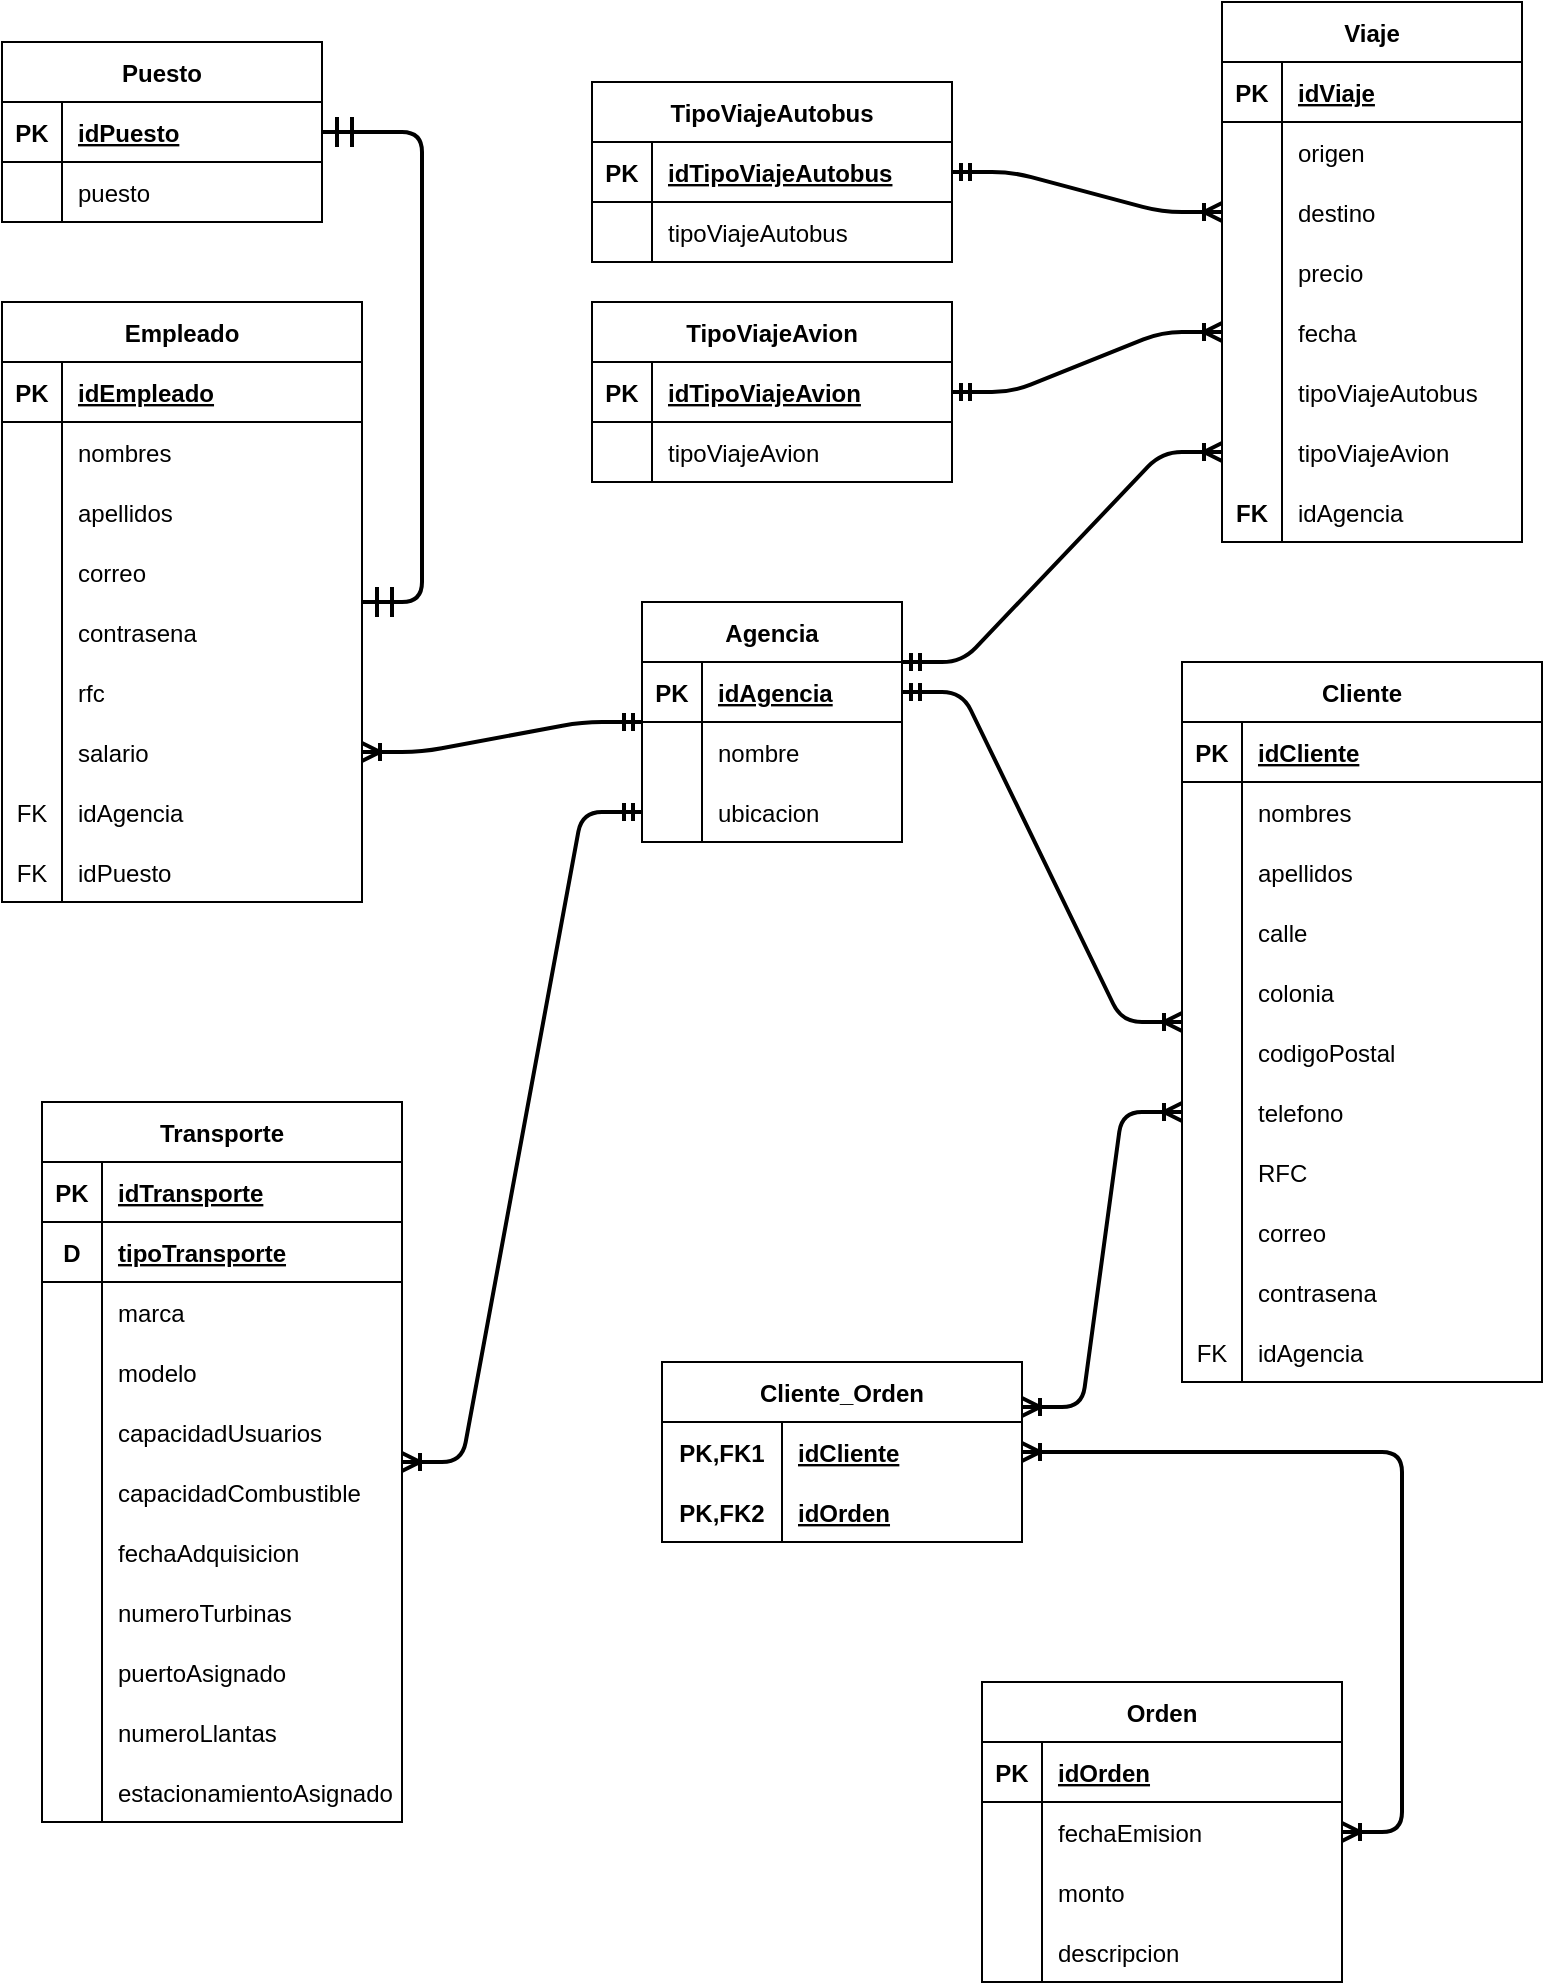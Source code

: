 <mxfile version="20.6.0" type="device"><diagram id="R2lEEEUBdFMjLlhIrx00" name="Page-1"><mxGraphModel dx="1422" dy="702" grid="1" gridSize="10" guides="1" tooltips="1" connect="1" arrows="1" fold="1" page="1" pageScale="1" pageWidth="850" pageHeight="1100" math="0" shadow="0" extFonts="Permanent Marker^https://fonts.googleapis.com/css?family=Permanent+Marker"><root><mxCell id="0"/><mxCell id="1" parent="0"/><mxCell id="urUjDr4Hk7QNFWMQUqXv-1" value="Agencia" style="shape=table;startSize=30;container=1;collapsible=1;childLayout=tableLayout;fixedRows=1;rowLines=0;fontStyle=1;align=center;resizeLast=1;" parent="1" vertex="1"><mxGeometry x="360" y="310" width="130" height="120" as="geometry"/></mxCell><mxCell id="urUjDr4Hk7QNFWMQUqXv-2" value="" style="shape=tableRow;horizontal=0;startSize=0;swimlaneHead=0;swimlaneBody=0;fillColor=none;collapsible=0;dropTarget=0;points=[[0,0.5],[1,0.5]];portConstraint=eastwest;top=0;left=0;right=0;bottom=1;" parent="urUjDr4Hk7QNFWMQUqXv-1" vertex="1"><mxGeometry y="30" width="130" height="30" as="geometry"/></mxCell><mxCell id="urUjDr4Hk7QNFWMQUqXv-3" value="PK" style="shape=partialRectangle;connectable=0;fillColor=none;top=0;left=0;bottom=0;right=0;fontStyle=1;overflow=hidden;" parent="urUjDr4Hk7QNFWMQUqXv-2" vertex="1"><mxGeometry width="30" height="30" as="geometry"><mxRectangle width="30" height="30" as="alternateBounds"/></mxGeometry></mxCell><mxCell id="urUjDr4Hk7QNFWMQUqXv-4" value="idAgencia" style="shape=partialRectangle;connectable=0;fillColor=none;top=0;left=0;bottom=0;right=0;align=left;spacingLeft=6;fontStyle=5;overflow=hidden;" parent="urUjDr4Hk7QNFWMQUqXv-2" vertex="1"><mxGeometry x="30" width="100" height="30" as="geometry"><mxRectangle width="100" height="30" as="alternateBounds"/></mxGeometry></mxCell><mxCell id="urUjDr4Hk7QNFWMQUqXv-5" value="" style="shape=tableRow;horizontal=0;startSize=0;swimlaneHead=0;swimlaneBody=0;fillColor=none;collapsible=0;dropTarget=0;points=[[0,0.5],[1,0.5]];portConstraint=eastwest;top=0;left=0;right=0;bottom=0;" parent="urUjDr4Hk7QNFWMQUqXv-1" vertex="1"><mxGeometry y="60" width="130" height="30" as="geometry"/></mxCell><mxCell id="urUjDr4Hk7QNFWMQUqXv-6" value="" style="shape=partialRectangle;connectable=0;fillColor=none;top=0;left=0;bottom=0;right=0;editable=1;overflow=hidden;" parent="urUjDr4Hk7QNFWMQUqXv-5" vertex="1"><mxGeometry width="30" height="30" as="geometry"><mxRectangle width="30" height="30" as="alternateBounds"/></mxGeometry></mxCell><mxCell id="urUjDr4Hk7QNFWMQUqXv-7" value="nombre" style="shape=partialRectangle;connectable=0;fillColor=none;top=0;left=0;bottom=0;right=0;align=left;spacingLeft=6;overflow=hidden;" parent="urUjDr4Hk7QNFWMQUqXv-5" vertex="1"><mxGeometry x="30" width="100" height="30" as="geometry"><mxRectangle width="100" height="30" as="alternateBounds"/></mxGeometry></mxCell><mxCell id="urUjDr4Hk7QNFWMQUqXv-8" value="" style="shape=tableRow;horizontal=0;startSize=0;swimlaneHead=0;swimlaneBody=0;fillColor=none;collapsible=0;dropTarget=0;points=[[0,0.5],[1,0.5]];portConstraint=eastwest;top=0;left=0;right=0;bottom=0;" parent="urUjDr4Hk7QNFWMQUqXv-1" vertex="1"><mxGeometry y="90" width="130" height="30" as="geometry"/></mxCell><mxCell id="urUjDr4Hk7QNFWMQUqXv-9" value="" style="shape=partialRectangle;connectable=0;fillColor=none;top=0;left=0;bottom=0;right=0;editable=1;overflow=hidden;" parent="urUjDr4Hk7QNFWMQUqXv-8" vertex="1"><mxGeometry width="30" height="30" as="geometry"><mxRectangle width="30" height="30" as="alternateBounds"/></mxGeometry></mxCell><mxCell id="urUjDr4Hk7QNFWMQUqXv-10" value="ubicacion" style="shape=partialRectangle;connectable=0;fillColor=none;top=0;left=0;bottom=0;right=0;align=left;spacingLeft=6;overflow=hidden;" parent="urUjDr4Hk7QNFWMQUqXv-8" vertex="1"><mxGeometry x="30" width="100" height="30" as="geometry"><mxRectangle width="100" height="30" as="alternateBounds"/></mxGeometry></mxCell><mxCell id="urUjDr4Hk7QNFWMQUqXv-14" value="Puesto" style="shape=table;startSize=30;container=1;collapsible=1;childLayout=tableLayout;fixedRows=1;rowLines=0;fontStyle=1;align=center;resizeLast=1;" parent="1" vertex="1"><mxGeometry x="40" y="30" width="160" height="90" as="geometry"/></mxCell><mxCell id="urUjDr4Hk7QNFWMQUqXv-15" value="" style="shape=tableRow;horizontal=0;startSize=0;swimlaneHead=0;swimlaneBody=0;fillColor=none;collapsible=0;dropTarget=0;points=[[0,0.5],[1,0.5]];portConstraint=eastwest;top=0;left=0;right=0;bottom=1;" parent="urUjDr4Hk7QNFWMQUqXv-14" vertex="1"><mxGeometry y="30" width="160" height="30" as="geometry"/></mxCell><mxCell id="urUjDr4Hk7QNFWMQUqXv-16" value="PK" style="shape=partialRectangle;connectable=0;fillColor=none;top=0;left=0;bottom=0;right=0;fontStyle=1;overflow=hidden;" parent="urUjDr4Hk7QNFWMQUqXv-15" vertex="1"><mxGeometry width="30" height="30" as="geometry"><mxRectangle width="30" height="30" as="alternateBounds"/></mxGeometry></mxCell><mxCell id="urUjDr4Hk7QNFWMQUqXv-17" value="idPuesto" style="shape=partialRectangle;connectable=0;fillColor=none;top=0;left=0;bottom=0;right=0;align=left;spacingLeft=6;fontStyle=5;overflow=hidden;" parent="urUjDr4Hk7QNFWMQUqXv-15" vertex="1"><mxGeometry x="30" width="130" height="30" as="geometry"><mxRectangle width="130" height="30" as="alternateBounds"/></mxGeometry></mxCell><mxCell id="urUjDr4Hk7QNFWMQUqXv-18" value="" style="shape=tableRow;horizontal=0;startSize=0;swimlaneHead=0;swimlaneBody=0;fillColor=none;collapsible=0;dropTarget=0;points=[[0,0.5],[1,0.5]];portConstraint=eastwest;top=0;left=0;right=0;bottom=0;" parent="urUjDr4Hk7QNFWMQUqXv-14" vertex="1"><mxGeometry y="60" width="160" height="30" as="geometry"/></mxCell><mxCell id="urUjDr4Hk7QNFWMQUqXv-19" value="" style="shape=partialRectangle;connectable=0;fillColor=none;top=0;left=0;bottom=0;right=0;editable=1;overflow=hidden;" parent="urUjDr4Hk7QNFWMQUqXv-18" vertex="1"><mxGeometry width="30" height="30" as="geometry"><mxRectangle width="30" height="30" as="alternateBounds"/></mxGeometry></mxCell><mxCell id="urUjDr4Hk7QNFWMQUqXv-20" value="puesto" style="shape=partialRectangle;connectable=0;fillColor=none;top=0;left=0;bottom=0;right=0;align=left;spacingLeft=6;overflow=hidden;" parent="urUjDr4Hk7QNFWMQUqXv-18" vertex="1"><mxGeometry x="30" width="130" height="30" as="geometry"><mxRectangle width="130" height="30" as="alternateBounds"/></mxGeometry></mxCell><mxCell id="urUjDr4Hk7QNFWMQUqXv-27" value="Empleado" style="shape=table;startSize=30;container=1;collapsible=1;childLayout=tableLayout;fixedRows=1;rowLines=0;fontStyle=1;align=center;resizeLast=1;" parent="1" vertex="1"><mxGeometry x="40" y="160" width="180" height="300" as="geometry"/></mxCell><mxCell id="urUjDr4Hk7QNFWMQUqXv-28" value="" style="shape=tableRow;horizontal=0;startSize=0;swimlaneHead=0;swimlaneBody=0;fillColor=none;collapsible=0;dropTarget=0;points=[[0,0.5],[1,0.5]];portConstraint=eastwest;top=0;left=0;right=0;bottom=1;" parent="urUjDr4Hk7QNFWMQUqXv-27" vertex="1"><mxGeometry y="30" width="180" height="30" as="geometry"/></mxCell><mxCell id="urUjDr4Hk7QNFWMQUqXv-29" value="PK" style="shape=partialRectangle;connectable=0;fillColor=none;top=0;left=0;bottom=0;right=0;fontStyle=1;overflow=hidden;" parent="urUjDr4Hk7QNFWMQUqXv-28" vertex="1"><mxGeometry width="30" height="30" as="geometry"><mxRectangle width="30" height="30" as="alternateBounds"/></mxGeometry></mxCell><mxCell id="urUjDr4Hk7QNFWMQUqXv-30" value="idEmpleado" style="shape=partialRectangle;connectable=0;fillColor=none;top=0;left=0;bottom=0;right=0;align=left;spacingLeft=6;fontStyle=5;overflow=hidden;" parent="urUjDr4Hk7QNFWMQUqXv-28" vertex="1"><mxGeometry x="30" width="150" height="30" as="geometry"><mxRectangle width="150" height="30" as="alternateBounds"/></mxGeometry></mxCell><mxCell id="urUjDr4Hk7QNFWMQUqXv-31" value="" style="shape=tableRow;horizontal=0;startSize=0;swimlaneHead=0;swimlaneBody=0;fillColor=none;collapsible=0;dropTarget=0;points=[[0,0.5],[1,0.5]];portConstraint=eastwest;top=0;left=0;right=0;bottom=0;" parent="urUjDr4Hk7QNFWMQUqXv-27" vertex="1"><mxGeometry y="60" width="180" height="30" as="geometry"/></mxCell><mxCell id="urUjDr4Hk7QNFWMQUqXv-32" value="" style="shape=partialRectangle;connectable=0;fillColor=none;top=0;left=0;bottom=0;right=0;editable=1;overflow=hidden;" parent="urUjDr4Hk7QNFWMQUqXv-31" vertex="1"><mxGeometry width="30" height="30" as="geometry"><mxRectangle width="30" height="30" as="alternateBounds"/></mxGeometry></mxCell><mxCell id="urUjDr4Hk7QNFWMQUqXv-33" value="nombres" style="shape=partialRectangle;connectable=0;fillColor=none;top=0;left=0;bottom=0;right=0;align=left;spacingLeft=6;overflow=hidden;" parent="urUjDr4Hk7QNFWMQUqXv-31" vertex="1"><mxGeometry x="30" width="150" height="30" as="geometry"><mxRectangle width="150" height="30" as="alternateBounds"/></mxGeometry></mxCell><mxCell id="XnLPmEIaAqa4eAwDmfG_-1" value="" style="shape=tableRow;horizontal=0;startSize=0;swimlaneHead=0;swimlaneBody=0;fillColor=none;collapsible=0;dropTarget=0;points=[[0,0.5],[1,0.5]];portConstraint=eastwest;top=0;left=0;right=0;bottom=0;" vertex="1" parent="urUjDr4Hk7QNFWMQUqXv-27"><mxGeometry y="90" width="180" height="30" as="geometry"/></mxCell><mxCell id="XnLPmEIaAqa4eAwDmfG_-2" value="" style="shape=partialRectangle;connectable=0;fillColor=none;top=0;left=0;bottom=0;right=0;editable=1;overflow=hidden;" vertex="1" parent="XnLPmEIaAqa4eAwDmfG_-1"><mxGeometry width="30" height="30" as="geometry"><mxRectangle width="30" height="30" as="alternateBounds"/></mxGeometry></mxCell><mxCell id="XnLPmEIaAqa4eAwDmfG_-3" value="apellidos" style="shape=partialRectangle;connectable=0;fillColor=none;top=0;left=0;bottom=0;right=0;align=left;spacingLeft=6;overflow=hidden;" vertex="1" parent="XnLPmEIaAqa4eAwDmfG_-1"><mxGeometry x="30" width="150" height="30" as="geometry"><mxRectangle width="150" height="30" as="alternateBounds"/></mxGeometry></mxCell><mxCell id="urUjDr4Hk7QNFWMQUqXv-34" value="" style="shape=tableRow;horizontal=0;startSize=0;swimlaneHead=0;swimlaneBody=0;fillColor=none;collapsible=0;dropTarget=0;points=[[0,0.5],[1,0.5]];portConstraint=eastwest;top=0;left=0;right=0;bottom=0;" parent="urUjDr4Hk7QNFWMQUqXv-27" vertex="1"><mxGeometry y="120" width="180" height="30" as="geometry"/></mxCell><mxCell id="urUjDr4Hk7QNFWMQUqXv-35" value="" style="shape=partialRectangle;connectable=0;fillColor=none;top=0;left=0;bottom=0;right=0;editable=1;overflow=hidden;" parent="urUjDr4Hk7QNFWMQUqXv-34" vertex="1"><mxGeometry width="30" height="30" as="geometry"><mxRectangle width="30" height="30" as="alternateBounds"/></mxGeometry></mxCell><mxCell id="urUjDr4Hk7QNFWMQUqXv-36" value="correo" style="shape=partialRectangle;connectable=0;fillColor=none;top=0;left=0;bottom=0;right=0;align=left;spacingLeft=6;overflow=hidden;" parent="urUjDr4Hk7QNFWMQUqXv-34" vertex="1"><mxGeometry x="30" width="150" height="30" as="geometry"><mxRectangle width="150" height="30" as="alternateBounds"/></mxGeometry></mxCell><mxCell id="urUjDr4Hk7QNFWMQUqXv-37" value="" style="shape=tableRow;horizontal=0;startSize=0;swimlaneHead=0;swimlaneBody=0;fillColor=none;collapsible=0;dropTarget=0;points=[[0,0.5],[1,0.5]];portConstraint=eastwest;top=0;left=0;right=0;bottom=0;" parent="urUjDr4Hk7QNFWMQUqXv-27" vertex="1"><mxGeometry y="150" width="180" height="30" as="geometry"/></mxCell><mxCell id="urUjDr4Hk7QNFWMQUqXv-38" value="" style="shape=partialRectangle;connectable=0;fillColor=none;top=0;left=0;bottom=0;right=0;editable=1;overflow=hidden;" parent="urUjDr4Hk7QNFWMQUqXv-37" vertex="1"><mxGeometry width="30" height="30" as="geometry"><mxRectangle width="30" height="30" as="alternateBounds"/></mxGeometry></mxCell><mxCell id="urUjDr4Hk7QNFWMQUqXv-39" value="contrasena" style="shape=partialRectangle;connectable=0;fillColor=none;top=0;left=0;bottom=0;right=0;align=left;spacingLeft=6;overflow=hidden;" parent="urUjDr4Hk7QNFWMQUqXv-37" vertex="1"><mxGeometry x="30" width="150" height="30" as="geometry"><mxRectangle width="150" height="30" as="alternateBounds"/></mxGeometry></mxCell><mxCell id="urUjDr4Hk7QNFWMQUqXv-40" value="" style="shape=tableRow;horizontal=0;startSize=0;swimlaneHead=0;swimlaneBody=0;fillColor=none;collapsible=0;dropTarget=0;points=[[0,0.5],[1,0.5]];portConstraint=eastwest;top=0;left=0;right=0;bottom=0;" parent="urUjDr4Hk7QNFWMQUqXv-27" vertex="1"><mxGeometry y="180" width="180" height="30" as="geometry"/></mxCell><mxCell id="urUjDr4Hk7QNFWMQUqXv-41" value="" style="shape=partialRectangle;connectable=0;fillColor=none;top=0;left=0;bottom=0;right=0;editable=1;overflow=hidden;" parent="urUjDr4Hk7QNFWMQUqXv-40" vertex="1"><mxGeometry width="30" height="30" as="geometry"><mxRectangle width="30" height="30" as="alternateBounds"/></mxGeometry></mxCell><mxCell id="urUjDr4Hk7QNFWMQUqXv-42" value="rfc" style="shape=partialRectangle;connectable=0;fillColor=none;top=0;left=0;bottom=0;right=0;align=left;spacingLeft=6;overflow=hidden;" parent="urUjDr4Hk7QNFWMQUqXv-40" vertex="1"><mxGeometry x="30" width="150" height="30" as="geometry"><mxRectangle width="150" height="30" as="alternateBounds"/></mxGeometry></mxCell><mxCell id="urUjDr4Hk7QNFWMQUqXv-43" value="" style="shape=tableRow;horizontal=0;startSize=0;swimlaneHead=0;swimlaneBody=0;fillColor=none;collapsible=0;dropTarget=0;points=[[0,0.5],[1,0.5]];portConstraint=eastwest;top=0;left=0;right=0;bottom=0;" parent="urUjDr4Hk7QNFWMQUqXv-27" vertex="1"><mxGeometry y="210" width="180" height="30" as="geometry"/></mxCell><mxCell id="urUjDr4Hk7QNFWMQUqXv-44" value="" style="shape=partialRectangle;connectable=0;fillColor=none;top=0;left=0;bottom=0;right=0;editable=1;overflow=hidden;" parent="urUjDr4Hk7QNFWMQUqXv-43" vertex="1"><mxGeometry width="30" height="30" as="geometry"><mxRectangle width="30" height="30" as="alternateBounds"/></mxGeometry></mxCell><mxCell id="urUjDr4Hk7QNFWMQUqXv-45" value="salario" style="shape=partialRectangle;connectable=0;fillColor=none;top=0;left=0;bottom=0;right=0;align=left;spacingLeft=6;overflow=hidden;" parent="urUjDr4Hk7QNFWMQUqXv-43" vertex="1"><mxGeometry x="30" width="150" height="30" as="geometry"><mxRectangle width="150" height="30" as="alternateBounds"/></mxGeometry></mxCell><mxCell id="urUjDr4Hk7QNFWMQUqXv-46" value="" style="shape=tableRow;horizontal=0;startSize=0;swimlaneHead=0;swimlaneBody=0;fillColor=none;collapsible=0;dropTarget=0;points=[[0,0.5],[1,0.5]];portConstraint=eastwest;top=0;left=0;right=0;bottom=0;" parent="urUjDr4Hk7QNFWMQUqXv-27" vertex="1"><mxGeometry y="240" width="180" height="30" as="geometry"/></mxCell><mxCell id="urUjDr4Hk7QNFWMQUqXv-47" value="FK" style="shape=partialRectangle;connectable=0;fillColor=none;top=0;left=0;bottom=0;right=0;editable=1;overflow=hidden;" parent="urUjDr4Hk7QNFWMQUqXv-46" vertex="1"><mxGeometry width="30" height="30" as="geometry"><mxRectangle width="30" height="30" as="alternateBounds"/></mxGeometry></mxCell><mxCell id="urUjDr4Hk7QNFWMQUqXv-48" value="idAgencia" style="shape=partialRectangle;connectable=0;fillColor=none;top=0;left=0;bottom=0;right=0;align=left;spacingLeft=6;overflow=hidden;" parent="urUjDr4Hk7QNFWMQUqXv-46" vertex="1"><mxGeometry x="30" width="150" height="30" as="geometry"><mxRectangle width="150" height="30" as="alternateBounds"/></mxGeometry></mxCell><mxCell id="urUjDr4Hk7QNFWMQUqXv-49" value="" style="shape=tableRow;horizontal=0;startSize=0;swimlaneHead=0;swimlaneBody=0;fillColor=none;collapsible=0;dropTarget=0;points=[[0,0.5],[1,0.5]];portConstraint=eastwest;top=0;left=0;right=0;bottom=0;" parent="urUjDr4Hk7QNFWMQUqXv-27" vertex="1"><mxGeometry y="270" width="180" height="30" as="geometry"/></mxCell><mxCell id="urUjDr4Hk7QNFWMQUqXv-50" value="FK" style="shape=partialRectangle;connectable=0;fillColor=none;top=0;left=0;bottom=0;right=0;editable=1;overflow=hidden;" parent="urUjDr4Hk7QNFWMQUqXv-49" vertex="1"><mxGeometry width="30" height="30" as="geometry"><mxRectangle width="30" height="30" as="alternateBounds"/></mxGeometry></mxCell><mxCell id="urUjDr4Hk7QNFWMQUqXv-51" value="idPuesto" style="shape=partialRectangle;connectable=0;fillColor=none;top=0;left=0;bottom=0;right=0;align=left;spacingLeft=6;overflow=hidden;" parent="urUjDr4Hk7QNFWMQUqXv-49" vertex="1"><mxGeometry x="30" width="150" height="30" as="geometry"><mxRectangle width="150" height="30" as="alternateBounds"/></mxGeometry></mxCell><mxCell id="urUjDr4Hk7QNFWMQUqXv-55" value="" style="edgeStyle=entityRelationEdgeStyle;fontSize=12;html=1;endArrow=ERmandOne;startArrow=ERmandOne;rounded=1;endSize=12;startSize=12;jumpStyle=arc;strokeWidth=2;" parent="1" source="urUjDr4Hk7QNFWMQUqXv-14" target="urUjDr4Hk7QNFWMQUqXv-27" edge="1"><mxGeometry width="100" height="100" relative="1" as="geometry"><mxPoint x="70" y="630" as="sourcePoint"/><mxPoint x="240" y="670" as="targetPoint"/></mxGeometry></mxCell><mxCell id="zUE7OOOPgOrz9k6yVBDv-19" value="Viaje" style="shape=table;startSize=30;container=1;collapsible=1;childLayout=tableLayout;fixedRows=1;rowLines=0;fontStyle=1;align=center;resizeLast=1;" parent="1" vertex="1"><mxGeometry x="650" y="10" width="150" height="270" as="geometry"/></mxCell><mxCell id="zUE7OOOPgOrz9k6yVBDv-20" value="" style="shape=tableRow;horizontal=0;startSize=0;swimlaneHead=0;swimlaneBody=0;fillColor=none;collapsible=0;dropTarget=0;points=[[0,0.5],[1,0.5]];portConstraint=eastwest;top=0;left=0;right=0;bottom=1;" parent="zUE7OOOPgOrz9k6yVBDv-19" vertex="1"><mxGeometry y="30" width="150" height="30" as="geometry"/></mxCell><mxCell id="zUE7OOOPgOrz9k6yVBDv-21" value="PK" style="shape=partialRectangle;connectable=0;fillColor=none;top=0;left=0;bottom=0;right=0;fontStyle=1;overflow=hidden;" parent="zUE7OOOPgOrz9k6yVBDv-20" vertex="1"><mxGeometry width="30" height="30" as="geometry"><mxRectangle width="30" height="30" as="alternateBounds"/></mxGeometry></mxCell><mxCell id="zUE7OOOPgOrz9k6yVBDv-22" value="idViaje" style="shape=partialRectangle;connectable=0;fillColor=none;top=0;left=0;bottom=0;right=0;align=left;spacingLeft=6;fontStyle=5;overflow=hidden;" parent="zUE7OOOPgOrz9k6yVBDv-20" vertex="1"><mxGeometry x="30" width="120" height="30" as="geometry"><mxRectangle width="120" height="30" as="alternateBounds"/></mxGeometry></mxCell><mxCell id="zUE7OOOPgOrz9k6yVBDv-23" value="" style="shape=tableRow;horizontal=0;startSize=0;swimlaneHead=0;swimlaneBody=0;fillColor=none;collapsible=0;dropTarget=0;points=[[0,0.5],[1,0.5]];portConstraint=eastwest;top=0;left=0;right=0;bottom=0;" parent="zUE7OOOPgOrz9k6yVBDv-19" vertex="1"><mxGeometry y="60" width="150" height="30" as="geometry"/></mxCell><mxCell id="zUE7OOOPgOrz9k6yVBDv-24" value="" style="shape=partialRectangle;connectable=0;fillColor=none;top=0;left=0;bottom=0;right=0;editable=1;overflow=hidden;" parent="zUE7OOOPgOrz9k6yVBDv-23" vertex="1"><mxGeometry width="30" height="30" as="geometry"><mxRectangle width="30" height="30" as="alternateBounds"/></mxGeometry></mxCell><mxCell id="zUE7OOOPgOrz9k6yVBDv-25" value="origen" style="shape=partialRectangle;connectable=0;fillColor=none;top=0;left=0;bottom=0;right=0;align=left;spacingLeft=6;overflow=hidden;" parent="zUE7OOOPgOrz9k6yVBDv-23" vertex="1"><mxGeometry x="30" width="120" height="30" as="geometry"><mxRectangle width="120" height="30" as="alternateBounds"/></mxGeometry></mxCell><mxCell id="zUE7OOOPgOrz9k6yVBDv-35" value="" style="shape=tableRow;horizontal=0;startSize=0;swimlaneHead=0;swimlaneBody=0;fillColor=none;collapsible=0;dropTarget=0;points=[[0,0.5],[1,0.5]];portConstraint=eastwest;top=0;left=0;right=0;bottom=0;" parent="zUE7OOOPgOrz9k6yVBDv-19" vertex="1"><mxGeometry y="90" width="150" height="30" as="geometry"/></mxCell><mxCell id="zUE7OOOPgOrz9k6yVBDv-36" value="" style="shape=partialRectangle;connectable=0;fillColor=none;top=0;left=0;bottom=0;right=0;editable=1;overflow=hidden;" parent="zUE7OOOPgOrz9k6yVBDv-35" vertex="1"><mxGeometry width="30" height="30" as="geometry"><mxRectangle width="30" height="30" as="alternateBounds"/></mxGeometry></mxCell><mxCell id="zUE7OOOPgOrz9k6yVBDv-37" value="destino" style="shape=partialRectangle;connectable=0;fillColor=none;top=0;left=0;bottom=0;right=0;align=left;spacingLeft=6;overflow=hidden;" parent="zUE7OOOPgOrz9k6yVBDv-35" vertex="1"><mxGeometry x="30" width="120" height="30" as="geometry"><mxRectangle width="120" height="30" as="alternateBounds"/></mxGeometry></mxCell><mxCell id="zUE7OOOPgOrz9k6yVBDv-26" value="" style="shape=tableRow;horizontal=0;startSize=0;swimlaneHead=0;swimlaneBody=0;fillColor=none;collapsible=0;dropTarget=0;points=[[0,0.5],[1,0.5]];portConstraint=eastwest;top=0;left=0;right=0;bottom=0;" parent="zUE7OOOPgOrz9k6yVBDv-19" vertex="1"><mxGeometry y="120" width="150" height="30" as="geometry"/></mxCell><mxCell id="zUE7OOOPgOrz9k6yVBDv-27" value="" style="shape=partialRectangle;connectable=0;fillColor=none;top=0;left=0;bottom=0;right=0;editable=1;overflow=hidden;" parent="zUE7OOOPgOrz9k6yVBDv-26" vertex="1"><mxGeometry width="30" height="30" as="geometry"><mxRectangle width="30" height="30" as="alternateBounds"/></mxGeometry></mxCell><mxCell id="zUE7OOOPgOrz9k6yVBDv-28" value="precio" style="shape=partialRectangle;connectable=0;fillColor=none;top=0;left=0;bottom=0;right=0;align=left;spacingLeft=6;overflow=hidden;" parent="zUE7OOOPgOrz9k6yVBDv-26" vertex="1"><mxGeometry x="30" width="120" height="30" as="geometry"><mxRectangle width="120" height="30" as="alternateBounds"/></mxGeometry></mxCell><mxCell id="zUE7OOOPgOrz9k6yVBDv-29" value="" style="shape=tableRow;horizontal=0;startSize=0;swimlaneHead=0;swimlaneBody=0;fillColor=none;collapsible=0;dropTarget=0;points=[[0,0.5],[1,0.5]];portConstraint=eastwest;top=0;left=0;right=0;bottom=0;" parent="zUE7OOOPgOrz9k6yVBDv-19" vertex="1"><mxGeometry y="150" width="150" height="30" as="geometry"/></mxCell><mxCell id="zUE7OOOPgOrz9k6yVBDv-30" value="" style="shape=partialRectangle;connectable=0;fillColor=none;top=0;left=0;bottom=0;right=0;editable=1;overflow=hidden;" parent="zUE7OOOPgOrz9k6yVBDv-29" vertex="1"><mxGeometry width="30" height="30" as="geometry"><mxRectangle width="30" height="30" as="alternateBounds"/></mxGeometry></mxCell><mxCell id="zUE7OOOPgOrz9k6yVBDv-31" value="fecha" style="shape=partialRectangle;connectable=0;fillColor=none;top=0;left=0;bottom=0;right=0;align=left;spacingLeft=6;overflow=hidden;" parent="zUE7OOOPgOrz9k6yVBDv-29" vertex="1"><mxGeometry x="30" width="120" height="30" as="geometry"><mxRectangle width="120" height="30" as="alternateBounds"/></mxGeometry></mxCell><mxCell id="XnLPmEIaAqa4eAwDmfG_-24" value="" style="shape=tableRow;horizontal=0;startSize=0;swimlaneHead=0;swimlaneBody=0;fillColor=none;collapsible=0;dropTarget=0;points=[[0,0.5],[1,0.5]];portConstraint=eastwest;top=0;left=0;right=0;bottom=0;" vertex="1" parent="zUE7OOOPgOrz9k6yVBDv-19"><mxGeometry y="180" width="150" height="30" as="geometry"/></mxCell><mxCell id="XnLPmEIaAqa4eAwDmfG_-25" value="" style="shape=partialRectangle;connectable=0;fillColor=none;top=0;left=0;bottom=0;right=0;editable=1;overflow=hidden;" vertex="1" parent="XnLPmEIaAqa4eAwDmfG_-24"><mxGeometry width="30" height="30" as="geometry"><mxRectangle width="30" height="30" as="alternateBounds"/></mxGeometry></mxCell><mxCell id="XnLPmEIaAqa4eAwDmfG_-26" value="tipoViajeAutobus" style="shape=partialRectangle;connectable=0;fillColor=none;top=0;left=0;bottom=0;right=0;align=left;spacingLeft=6;overflow=hidden;" vertex="1" parent="XnLPmEIaAqa4eAwDmfG_-24"><mxGeometry x="30" width="120" height="30" as="geometry"><mxRectangle width="120" height="30" as="alternateBounds"/></mxGeometry></mxCell><mxCell id="XnLPmEIaAqa4eAwDmfG_-28" value="" style="shape=tableRow;horizontal=0;startSize=0;swimlaneHead=0;swimlaneBody=0;fillColor=none;collapsible=0;dropTarget=0;points=[[0,0.5],[1,0.5]];portConstraint=eastwest;top=0;left=0;right=0;bottom=0;" vertex="1" parent="zUE7OOOPgOrz9k6yVBDv-19"><mxGeometry y="210" width="150" height="30" as="geometry"/></mxCell><mxCell id="XnLPmEIaAqa4eAwDmfG_-29" value="" style="shape=partialRectangle;connectable=0;fillColor=none;top=0;left=0;bottom=0;right=0;editable=1;overflow=hidden;" vertex="1" parent="XnLPmEIaAqa4eAwDmfG_-28"><mxGeometry width="30" height="30" as="geometry"><mxRectangle width="30" height="30" as="alternateBounds"/></mxGeometry></mxCell><mxCell id="XnLPmEIaAqa4eAwDmfG_-30" value="tipoViajeAvion" style="shape=partialRectangle;connectable=0;fillColor=none;top=0;left=0;bottom=0;right=0;align=left;spacingLeft=6;overflow=hidden;" vertex="1" parent="XnLPmEIaAqa4eAwDmfG_-28"><mxGeometry x="30" width="120" height="30" as="geometry"><mxRectangle width="120" height="30" as="alternateBounds"/></mxGeometry></mxCell><mxCell id="zUE7OOOPgOrz9k6yVBDv-32" value="" style="shape=tableRow;horizontal=0;startSize=0;swimlaneHead=0;swimlaneBody=0;fillColor=none;collapsible=0;dropTarget=0;points=[[0,0.5],[1,0.5]];portConstraint=eastwest;top=0;left=0;right=0;bottom=0;" parent="zUE7OOOPgOrz9k6yVBDv-19" vertex="1"><mxGeometry y="240" width="150" height="30" as="geometry"/></mxCell><mxCell id="zUE7OOOPgOrz9k6yVBDv-33" value="FK" style="shape=partialRectangle;connectable=0;fillColor=none;top=0;left=0;bottom=0;right=0;editable=1;overflow=hidden;fontStyle=1" parent="zUE7OOOPgOrz9k6yVBDv-32" vertex="1"><mxGeometry width="30" height="30" as="geometry"><mxRectangle width="30" height="30" as="alternateBounds"/></mxGeometry></mxCell><mxCell id="zUE7OOOPgOrz9k6yVBDv-34" value="idAgencia" style="shape=partialRectangle;connectable=0;fillColor=none;top=0;left=0;bottom=0;right=0;align=left;spacingLeft=6;overflow=hidden;" parent="zUE7OOOPgOrz9k6yVBDv-32" vertex="1"><mxGeometry x="30" width="120" height="30" as="geometry"><mxRectangle width="120" height="30" as="alternateBounds"/></mxGeometry></mxCell><mxCell id="zUE7OOOPgOrz9k6yVBDv-64" value="TipoViajeAutobus" style="shape=table;startSize=30;container=1;collapsible=1;childLayout=tableLayout;fixedRows=1;rowLines=0;fontStyle=1;align=center;resizeLast=1;" parent="1" vertex="1"><mxGeometry x="335" y="50" width="180" height="90" as="geometry"/></mxCell><mxCell id="zUE7OOOPgOrz9k6yVBDv-65" value="" style="shape=tableRow;horizontal=0;startSize=0;swimlaneHead=0;swimlaneBody=0;fillColor=none;collapsible=0;dropTarget=0;points=[[0,0.5],[1,0.5]];portConstraint=eastwest;top=0;left=0;right=0;bottom=1;" parent="zUE7OOOPgOrz9k6yVBDv-64" vertex="1"><mxGeometry y="30" width="180" height="30" as="geometry"/></mxCell><mxCell id="zUE7OOOPgOrz9k6yVBDv-66" value="PK" style="shape=partialRectangle;connectable=0;fillColor=none;top=0;left=0;bottom=0;right=0;fontStyle=1;overflow=hidden;" parent="zUE7OOOPgOrz9k6yVBDv-65" vertex="1"><mxGeometry width="30" height="30" as="geometry"><mxRectangle width="30" height="30" as="alternateBounds"/></mxGeometry></mxCell><mxCell id="zUE7OOOPgOrz9k6yVBDv-67" value="idTipoViajeAutobus" style="shape=partialRectangle;connectable=0;fillColor=none;top=0;left=0;bottom=0;right=0;align=left;spacingLeft=6;fontStyle=5;overflow=hidden;" parent="zUE7OOOPgOrz9k6yVBDv-65" vertex="1"><mxGeometry x="30" width="150" height="30" as="geometry"><mxRectangle width="150" height="30" as="alternateBounds"/></mxGeometry></mxCell><mxCell id="zUE7OOOPgOrz9k6yVBDv-68" value="" style="shape=tableRow;horizontal=0;startSize=0;swimlaneHead=0;swimlaneBody=0;fillColor=none;collapsible=0;dropTarget=0;points=[[0,0.5],[1,0.5]];portConstraint=eastwest;top=0;left=0;right=0;bottom=0;" parent="zUE7OOOPgOrz9k6yVBDv-64" vertex="1"><mxGeometry y="60" width="180" height="30" as="geometry"/></mxCell><mxCell id="zUE7OOOPgOrz9k6yVBDv-69" value="" style="shape=partialRectangle;connectable=0;fillColor=none;top=0;left=0;bottom=0;right=0;editable=1;overflow=hidden;" parent="zUE7OOOPgOrz9k6yVBDv-68" vertex="1"><mxGeometry width="30" height="30" as="geometry"><mxRectangle width="30" height="30" as="alternateBounds"/></mxGeometry></mxCell><mxCell id="zUE7OOOPgOrz9k6yVBDv-70" value="tipoViajeAutobus" style="shape=partialRectangle;connectable=0;fillColor=none;top=0;left=0;bottom=0;right=0;align=left;spacingLeft=6;overflow=hidden;" parent="zUE7OOOPgOrz9k6yVBDv-68" vertex="1"><mxGeometry x="30" width="150" height="30" as="geometry"><mxRectangle width="150" height="30" as="alternateBounds"/></mxGeometry></mxCell><mxCell id="mBrvRBkX5Lg8Ex5VEmrF-1" value="Cliente" style="shape=table;startSize=30;container=1;collapsible=1;childLayout=tableLayout;fixedRows=1;rowLines=0;fontStyle=1;align=center;resizeLast=1;" parent="1" vertex="1"><mxGeometry x="630" y="340" width="180" height="360" as="geometry"/></mxCell><mxCell id="mBrvRBkX5Lg8Ex5VEmrF-2" value="" style="shape=tableRow;horizontal=0;startSize=0;swimlaneHead=0;swimlaneBody=0;fillColor=none;collapsible=0;dropTarget=0;points=[[0,0.5],[1,0.5]];portConstraint=eastwest;top=0;left=0;right=0;bottom=1;" parent="mBrvRBkX5Lg8Ex5VEmrF-1" vertex="1"><mxGeometry y="30" width="180" height="30" as="geometry"/></mxCell><mxCell id="mBrvRBkX5Lg8Ex5VEmrF-3" value="PK" style="shape=partialRectangle;connectable=0;fillColor=none;top=0;left=0;bottom=0;right=0;fontStyle=1;overflow=hidden;" parent="mBrvRBkX5Lg8Ex5VEmrF-2" vertex="1"><mxGeometry width="30" height="30" as="geometry"><mxRectangle width="30" height="30" as="alternateBounds"/></mxGeometry></mxCell><mxCell id="mBrvRBkX5Lg8Ex5VEmrF-4" value="idCliente" style="shape=partialRectangle;connectable=0;fillColor=none;top=0;left=0;bottom=0;right=0;align=left;spacingLeft=6;fontStyle=5;overflow=hidden;" parent="mBrvRBkX5Lg8Ex5VEmrF-2" vertex="1"><mxGeometry x="30" width="150" height="30" as="geometry"><mxRectangle width="150" height="30" as="alternateBounds"/></mxGeometry></mxCell><mxCell id="mBrvRBkX5Lg8Ex5VEmrF-5" value="" style="shape=tableRow;horizontal=0;startSize=0;swimlaneHead=0;swimlaneBody=0;fillColor=none;collapsible=0;dropTarget=0;points=[[0,0.5],[1,0.5]];portConstraint=eastwest;top=0;left=0;right=0;bottom=0;" parent="mBrvRBkX5Lg8Ex5VEmrF-1" vertex="1"><mxGeometry y="60" width="180" height="30" as="geometry"/></mxCell><mxCell id="mBrvRBkX5Lg8Ex5VEmrF-6" value="" style="shape=partialRectangle;connectable=0;fillColor=none;top=0;left=0;bottom=0;right=0;editable=1;overflow=hidden;" parent="mBrvRBkX5Lg8Ex5VEmrF-5" vertex="1"><mxGeometry width="30" height="30" as="geometry"><mxRectangle width="30" height="30" as="alternateBounds"/></mxGeometry></mxCell><mxCell id="mBrvRBkX5Lg8Ex5VEmrF-7" value="nombres" style="shape=partialRectangle;connectable=0;fillColor=none;top=0;left=0;bottom=0;right=0;align=left;spacingLeft=6;overflow=hidden;" parent="mBrvRBkX5Lg8Ex5VEmrF-5" vertex="1"><mxGeometry x="30" width="150" height="30" as="geometry"><mxRectangle width="150" height="30" as="alternateBounds"/></mxGeometry></mxCell><mxCell id="XnLPmEIaAqa4eAwDmfG_-4" value="" style="shape=tableRow;horizontal=0;startSize=0;swimlaneHead=0;swimlaneBody=0;fillColor=none;collapsible=0;dropTarget=0;points=[[0,0.5],[1,0.5]];portConstraint=eastwest;top=0;left=0;right=0;bottom=0;" vertex="1" parent="mBrvRBkX5Lg8Ex5VEmrF-1"><mxGeometry y="90" width="180" height="30" as="geometry"/></mxCell><mxCell id="XnLPmEIaAqa4eAwDmfG_-5" value="" style="shape=partialRectangle;connectable=0;fillColor=none;top=0;left=0;bottom=0;right=0;editable=1;overflow=hidden;" vertex="1" parent="XnLPmEIaAqa4eAwDmfG_-4"><mxGeometry width="30" height="30" as="geometry"><mxRectangle width="30" height="30" as="alternateBounds"/></mxGeometry></mxCell><mxCell id="XnLPmEIaAqa4eAwDmfG_-6" value="apellidos" style="shape=partialRectangle;connectable=0;fillColor=none;top=0;left=0;bottom=0;right=0;align=left;spacingLeft=6;overflow=hidden;" vertex="1" parent="XnLPmEIaAqa4eAwDmfG_-4"><mxGeometry x="30" width="150" height="30" as="geometry"><mxRectangle width="150" height="30" as="alternateBounds"/></mxGeometry></mxCell><mxCell id="mBrvRBkX5Lg8Ex5VEmrF-8" value="" style="shape=tableRow;horizontal=0;startSize=0;swimlaneHead=0;swimlaneBody=0;fillColor=none;collapsible=0;dropTarget=0;points=[[0,0.5],[1,0.5]];portConstraint=eastwest;top=0;left=0;right=0;bottom=0;" parent="mBrvRBkX5Lg8Ex5VEmrF-1" vertex="1"><mxGeometry y="120" width="180" height="30" as="geometry"/></mxCell><mxCell id="mBrvRBkX5Lg8Ex5VEmrF-9" value="" style="shape=partialRectangle;connectable=0;fillColor=none;top=0;left=0;bottom=0;right=0;editable=1;overflow=hidden;" parent="mBrvRBkX5Lg8Ex5VEmrF-8" vertex="1"><mxGeometry width="30" height="30" as="geometry"><mxRectangle width="30" height="30" as="alternateBounds"/></mxGeometry></mxCell><mxCell id="mBrvRBkX5Lg8Ex5VEmrF-10" value="calle    " style="shape=partialRectangle;connectable=0;fillColor=none;top=0;left=0;bottom=0;right=0;align=left;spacingLeft=6;overflow=hidden;" parent="mBrvRBkX5Lg8Ex5VEmrF-8" vertex="1"><mxGeometry x="30" width="150" height="30" as="geometry"><mxRectangle width="150" height="30" as="alternateBounds"/></mxGeometry></mxCell><mxCell id="mBrvRBkX5Lg8Ex5VEmrF-11" value="" style="shape=tableRow;horizontal=0;startSize=0;swimlaneHead=0;swimlaneBody=0;fillColor=none;collapsible=0;dropTarget=0;points=[[0,0.5],[1,0.5]];portConstraint=eastwest;top=0;left=0;right=0;bottom=0;" parent="mBrvRBkX5Lg8Ex5VEmrF-1" vertex="1"><mxGeometry y="150" width="180" height="30" as="geometry"/></mxCell><mxCell id="mBrvRBkX5Lg8Ex5VEmrF-12" value="" style="shape=partialRectangle;connectable=0;fillColor=none;top=0;left=0;bottom=0;right=0;editable=1;overflow=hidden;" parent="mBrvRBkX5Lg8Ex5VEmrF-11" vertex="1"><mxGeometry width="30" height="30" as="geometry"><mxRectangle width="30" height="30" as="alternateBounds"/></mxGeometry></mxCell><mxCell id="mBrvRBkX5Lg8Ex5VEmrF-13" value="colonia" style="shape=partialRectangle;connectable=0;fillColor=none;top=0;left=0;bottom=0;right=0;align=left;spacingLeft=6;overflow=hidden;" parent="mBrvRBkX5Lg8Ex5VEmrF-11" vertex="1"><mxGeometry x="30" width="150" height="30" as="geometry"><mxRectangle width="150" height="30" as="alternateBounds"/></mxGeometry></mxCell><mxCell id="XnLPmEIaAqa4eAwDmfG_-7" value="" style="shape=tableRow;horizontal=0;startSize=0;swimlaneHead=0;swimlaneBody=0;fillColor=none;collapsible=0;dropTarget=0;points=[[0,0.5],[1,0.5]];portConstraint=eastwest;top=0;left=0;right=0;bottom=0;" vertex="1" parent="mBrvRBkX5Lg8Ex5VEmrF-1"><mxGeometry y="180" width="180" height="30" as="geometry"/></mxCell><mxCell id="XnLPmEIaAqa4eAwDmfG_-8" value="" style="shape=partialRectangle;connectable=0;fillColor=none;top=0;left=0;bottom=0;right=0;editable=1;overflow=hidden;" vertex="1" parent="XnLPmEIaAqa4eAwDmfG_-7"><mxGeometry width="30" height="30" as="geometry"><mxRectangle width="30" height="30" as="alternateBounds"/></mxGeometry></mxCell><mxCell id="XnLPmEIaAqa4eAwDmfG_-9" value="codigoPostal" style="shape=partialRectangle;connectable=0;fillColor=none;top=0;left=0;bottom=0;right=0;align=left;spacingLeft=6;overflow=hidden;" vertex="1" parent="XnLPmEIaAqa4eAwDmfG_-7"><mxGeometry x="30" width="150" height="30" as="geometry"><mxRectangle width="150" height="30" as="alternateBounds"/></mxGeometry></mxCell><mxCell id="mBrvRBkX5Lg8Ex5VEmrF-14" value="" style="shape=tableRow;horizontal=0;startSize=0;swimlaneHead=0;swimlaneBody=0;fillColor=none;collapsible=0;dropTarget=0;points=[[0,0.5],[1,0.5]];portConstraint=eastwest;top=0;left=0;right=0;bottom=0;" parent="mBrvRBkX5Lg8Ex5VEmrF-1" vertex="1"><mxGeometry y="210" width="180" height="30" as="geometry"/></mxCell><mxCell id="mBrvRBkX5Lg8Ex5VEmrF-15" value="" style="shape=partialRectangle;connectable=0;fillColor=none;top=0;left=0;bottom=0;right=0;editable=1;overflow=hidden;" parent="mBrvRBkX5Lg8Ex5VEmrF-14" vertex="1"><mxGeometry width="30" height="30" as="geometry"><mxRectangle width="30" height="30" as="alternateBounds"/></mxGeometry></mxCell><mxCell id="mBrvRBkX5Lg8Ex5VEmrF-16" value="telefono" style="shape=partialRectangle;connectable=0;fillColor=none;top=0;left=0;bottom=0;right=0;align=left;spacingLeft=6;overflow=hidden;" parent="mBrvRBkX5Lg8Ex5VEmrF-14" vertex="1"><mxGeometry x="30" width="150" height="30" as="geometry"><mxRectangle width="150" height="30" as="alternateBounds"/></mxGeometry></mxCell><mxCell id="mBrvRBkX5Lg8Ex5VEmrF-17" value="" style="shape=tableRow;horizontal=0;startSize=0;swimlaneHead=0;swimlaneBody=0;fillColor=none;collapsible=0;dropTarget=0;points=[[0,0.5],[1,0.5]];portConstraint=eastwest;top=0;left=0;right=0;bottom=0;" parent="mBrvRBkX5Lg8Ex5VEmrF-1" vertex="1"><mxGeometry y="240" width="180" height="30" as="geometry"/></mxCell><mxCell id="mBrvRBkX5Lg8Ex5VEmrF-18" value="" style="shape=partialRectangle;connectable=0;fillColor=none;top=0;left=0;bottom=0;right=0;editable=1;overflow=hidden;" parent="mBrvRBkX5Lg8Ex5VEmrF-17" vertex="1"><mxGeometry width="30" height="30" as="geometry"><mxRectangle width="30" height="30" as="alternateBounds"/></mxGeometry></mxCell><mxCell id="mBrvRBkX5Lg8Ex5VEmrF-19" value="RFC" style="shape=partialRectangle;connectable=0;fillColor=none;top=0;left=0;bottom=0;right=0;align=left;spacingLeft=6;overflow=hidden;" parent="mBrvRBkX5Lg8Ex5VEmrF-17" vertex="1"><mxGeometry x="30" width="150" height="30" as="geometry"><mxRectangle width="150" height="30" as="alternateBounds"/></mxGeometry></mxCell><mxCell id="XnLPmEIaAqa4eAwDmfG_-10" value="" style="shape=tableRow;horizontal=0;startSize=0;swimlaneHead=0;swimlaneBody=0;fillColor=none;collapsible=0;dropTarget=0;points=[[0,0.5],[1,0.5]];portConstraint=eastwest;top=0;left=0;right=0;bottom=0;" vertex="1" parent="mBrvRBkX5Lg8Ex5VEmrF-1"><mxGeometry y="270" width="180" height="30" as="geometry"/></mxCell><mxCell id="XnLPmEIaAqa4eAwDmfG_-11" value="" style="shape=partialRectangle;connectable=0;fillColor=none;top=0;left=0;bottom=0;right=0;editable=1;overflow=hidden;" vertex="1" parent="XnLPmEIaAqa4eAwDmfG_-10"><mxGeometry width="30" height="30" as="geometry"><mxRectangle width="30" height="30" as="alternateBounds"/></mxGeometry></mxCell><mxCell id="XnLPmEIaAqa4eAwDmfG_-12" value="correo" style="shape=partialRectangle;connectable=0;fillColor=none;top=0;left=0;bottom=0;right=0;align=left;spacingLeft=6;overflow=hidden;" vertex="1" parent="XnLPmEIaAqa4eAwDmfG_-10"><mxGeometry x="30" width="150" height="30" as="geometry"><mxRectangle width="150" height="30" as="alternateBounds"/></mxGeometry></mxCell><mxCell id="XnLPmEIaAqa4eAwDmfG_-13" value="" style="shape=tableRow;horizontal=0;startSize=0;swimlaneHead=0;swimlaneBody=0;fillColor=none;collapsible=0;dropTarget=0;points=[[0,0.5],[1,0.5]];portConstraint=eastwest;top=0;left=0;right=0;bottom=0;" vertex="1" parent="mBrvRBkX5Lg8Ex5VEmrF-1"><mxGeometry y="300" width="180" height="30" as="geometry"/></mxCell><mxCell id="XnLPmEIaAqa4eAwDmfG_-14" value="" style="shape=partialRectangle;connectable=0;fillColor=none;top=0;left=0;bottom=0;right=0;editable=1;overflow=hidden;" vertex="1" parent="XnLPmEIaAqa4eAwDmfG_-13"><mxGeometry width="30" height="30" as="geometry"><mxRectangle width="30" height="30" as="alternateBounds"/></mxGeometry></mxCell><mxCell id="XnLPmEIaAqa4eAwDmfG_-15" value="contrasena" style="shape=partialRectangle;connectable=0;fillColor=none;top=0;left=0;bottom=0;right=0;align=left;spacingLeft=6;overflow=hidden;" vertex="1" parent="XnLPmEIaAqa4eAwDmfG_-13"><mxGeometry x="30" width="150" height="30" as="geometry"><mxRectangle width="150" height="30" as="alternateBounds"/></mxGeometry></mxCell><mxCell id="6MrUXHiIDVlfnAgbnkP1-1" value="" style="shape=tableRow;horizontal=0;startSize=0;swimlaneHead=0;swimlaneBody=0;fillColor=none;collapsible=0;dropTarget=0;points=[[0,0.5],[1,0.5]];portConstraint=eastwest;top=0;left=0;right=0;bottom=0;" parent="mBrvRBkX5Lg8Ex5VEmrF-1" vertex="1"><mxGeometry y="330" width="180" height="30" as="geometry"/></mxCell><mxCell id="6MrUXHiIDVlfnAgbnkP1-2" value="FK" style="shape=partialRectangle;connectable=0;fillColor=none;top=0;left=0;bottom=0;right=0;editable=1;overflow=hidden;" parent="6MrUXHiIDVlfnAgbnkP1-1" vertex="1"><mxGeometry width="30" height="30" as="geometry"><mxRectangle width="30" height="30" as="alternateBounds"/></mxGeometry></mxCell><mxCell id="6MrUXHiIDVlfnAgbnkP1-3" value="idAgencia" style="shape=partialRectangle;connectable=0;fillColor=none;top=0;left=0;bottom=0;right=0;align=left;spacingLeft=6;overflow=hidden;" parent="6MrUXHiIDVlfnAgbnkP1-1" vertex="1"><mxGeometry x="30" width="150" height="30" as="geometry"><mxRectangle width="150" height="30" as="alternateBounds"/></mxGeometry></mxCell><mxCell id="mBrvRBkX5Lg8Ex5VEmrF-20" value="" style="edgeStyle=entityRelationEdgeStyle;fontSize=12;html=1;endArrow=ERoneToMany;startArrow=ERmandOne;rounded=1;exitX=1;exitY=0.5;exitDx=0;exitDy=0;strokeWidth=2;" parent="1" source="urUjDr4Hk7QNFWMQUqXv-2" target="mBrvRBkX5Lg8Ex5VEmrF-1" edge="1"><mxGeometry width="100" height="100" relative="1" as="geometry"><mxPoint x="370" y="540" as="sourcePoint"/><mxPoint x="470" y="440" as="targetPoint"/></mxGeometry></mxCell><mxCell id="mBrvRBkX5Lg8Ex5VEmrF-21" value="Orden" style="shape=table;startSize=30;container=1;collapsible=1;childLayout=tableLayout;fixedRows=1;rowLines=0;fontStyle=1;align=center;resizeLast=1;" parent="1" vertex="1"><mxGeometry x="530" y="850" width="180" height="150" as="geometry"/></mxCell><mxCell id="mBrvRBkX5Lg8Ex5VEmrF-22" value="" style="shape=tableRow;horizontal=0;startSize=0;swimlaneHead=0;swimlaneBody=0;fillColor=none;collapsible=0;dropTarget=0;points=[[0,0.5],[1,0.5]];portConstraint=eastwest;top=0;left=0;right=0;bottom=1;" parent="mBrvRBkX5Lg8Ex5VEmrF-21" vertex="1"><mxGeometry y="30" width="180" height="30" as="geometry"/></mxCell><mxCell id="mBrvRBkX5Lg8Ex5VEmrF-23" value="PK" style="shape=partialRectangle;connectable=0;fillColor=none;top=0;left=0;bottom=0;right=0;fontStyle=1;overflow=hidden;" parent="mBrvRBkX5Lg8Ex5VEmrF-22" vertex="1"><mxGeometry width="30" height="30" as="geometry"><mxRectangle width="30" height="30" as="alternateBounds"/></mxGeometry></mxCell><mxCell id="mBrvRBkX5Lg8Ex5VEmrF-24" value="idOrden" style="shape=partialRectangle;connectable=0;fillColor=none;top=0;left=0;bottom=0;right=0;align=left;spacingLeft=6;fontStyle=5;overflow=hidden;" parent="mBrvRBkX5Lg8Ex5VEmrF-22" vertex="1"><mxGeometry x="30" width="150" height="30" as="geometry"><mxRectangle width="150" height="30" as="alternateBounds"/></mxGeometry></mxCell><mxCell id="mBrvRBkX5Lg8Ex5VEmrF-25" value="" style="shape=tableRow;horizontal=0;startSize=0;swimlaneHead=0;swimlaneBody=0;fillColor=none;collapsible=0;dropTarget=0;points=[[0,0.5],[1,0.5]];portConstraint=eastwest;top=0;left=0;right=0;bottom=0;" parent="mBrvRBkX5Lg8Ex5VEmrF-21" vertex="1"><mxGeometry y="60" width="180" height="30" as="geometry"/></mxCell><mxCell id="mBrvRBkX5Lg8Ex5VEmrF-26" value="" style="shape=partialRectangle;connectable=0;fillColor=none;top=0;left=0;bottom=0;right=0;editable=1;overflow=hidden;" parent="mBrvRBkX5Lg8Ex5VEmrF-25" vertex="1"><mxGeometry width="30" height="30" as="geometry"><mxRectangle width="30" height="30" as="alternateBounds"/></mxGeometry></mxCell><mxCell id="mBrvRBkX5Lg8Ex5VEmrF-27" value="fechaEmision" style="shape=partialRectangle;connectable=0;fillColor=none;top=0;left=0;bottom=0;right=0;align=left;spacingLeft=6;overflow=hidden;" parent="mBrvRBkX5Lg8Ex5VEmrF-25" vertex="1"><mxGeometry x="30" width="150" height="30" as="geometry"><mxRectangle width="150" height="30" as="alternateBounds"/></mxGeometry></mxCell><mxCell id="mBrvRBkX5Lg8Ex5VEmrF-28" value="" style="shape=tableRow;horizontal=0;startSize=0;swimlaneHead=0;swimlaneBody=0;fillColor=none;collapsible=0;dropTarget=0;points=[[0,0.5],[1,0.5]];portConstraint=eastwest;top=0;left=0;right=0;bottom=0;" parent="mBrvRBkX5Lg8Ex5VEmrF-21" vertex="1"><mxGeometry y="90" width="180" height="30" as="geometry"/></mxCell><mxCell id="mBrvRBkX5Lg8Ex5VEmrF-29" value="" style="shape=partialRectangle;connectable=0;fillColor=none;top=0;left=0;bottom=0;right=0;editable=1;overflow=hidden;" parent="mBrvRBkX5Lg8Ex5VEmrF-28" vertex="1"><mxGeometry width="30" height="30" as="geometry"><mxRectangle width="30" height="30" as="alternateBounds"/></mxGeometry></mxCell><mxCell id="mBrvRBkX5Lg8Ex5VEmrF-30" value="monto" style="shape=partialRectangle;connectable=0;fillColor=none;top=0;left=0;bottom=0;right=0;align=left;spacingLeft=6;overflow=hidden;" parent="mBrvRBkX5Lg8Ex5VEmrF-28" vertex="1"><mxGeometry x="30" width="150" height="30" as="geometry"><mxRectangle width="150" height="30" as="alternateBounds"/></mxGeometry></mxCell><mxCell id="mBrvRBkX5Lg8Ex5VEmrF-31" value="" style="shape=tableRow;horizontal=0;startSize=0;swimlaneHead=0;swimlaneBody=0;fillColor=none;collapsible=0;dropTarget=0;points=[[0,0.5],[1,0.5]];portConstraint=eastwest;top=0;left=0;right=0;bottom=0;" parent="mBrvRBkX5Lg8Ex5VEmrF-21" vertex="1"><mxGeometry y="120" width="180" height="30" as="geometry"/></mxCell><mxCell id="mBrvRBkX5Lg8Ex5VEmrF-32" value="" style="shape=partialRectangle;connectable=0;fillColor=none;top=0;left=0;bottom=0;right=0;editable=1;overflow=hidden;" parent="mBrvRBkX5Lg8Ex5VEmrF-31" vertex="1"><mxGeometry width="30" height="30" as="geometry"><mxRectangle width="30" height="30" as="alternateBounds"/></mxGeometry></mxCell><mxCell id="mBrvRBkX5Lg8Ex5VEmrF-33" value="descripcion" style="shape=partialRectangle;connectable=0;fillColor=none;top=0;left=0;bottom=0;right=0;align=left;spacingLeft=6;overflow=hidden;" parent="mBrvRBkX5Lg8Ex5VEmrF-31" vertex="1"><mxGeometry x="30" width="150" height="30" as="geometry"><mxRectangle width="150" height="30" as="alternateBounds"/></mxGeometry></mxCell><mxCell id="mBrvRBkX5Lg8Ex5VEmrF-34" value="Cliente_Orden" style="shape=table;startSize=30;container=1;collapsible=1;childLayout=tableLayout;fixedRows=1;rowLines=0;fontStyle=1;align=center;resizeLast=1;" parent="1" vertex="1"><mxGeometry x="370" y="690" width="180" height="90" as="geometry"/></mxCell><mxCell id="mBrvRBkX5Lg8Ex5VEmrF-35" value="" style="shape=tableRow;horizontal=0;startSize=0;swimlaneHead=0;swimlaneBody=0;fillColor=none;collapsible=0;dropTarget=0;points=[[0,0.5],[1,0.5]];portConstraint=eastwest;top=0;left=0;right=0;bottom=0;" parent="mBrvRBkX5Lg8Ex5VEmrF-34" vertex="1"><mxGeometry y="30" width="180" height="30" as="geometry"/></mxCell><mxCell id="mBrvRBkX5Lg8Ex5VEmrF-36" value="PK,FK1" style="shape=partialRectangle;connectable=0;fillColor=none;top=0;left=0;bottom=0;right=0;fontStyle=1;overflow=hidden;" parent="mBrvRBkX5Lg8Ex5VEmrF-35" vertex="1"><mxGeometry width="60" height="30" as="geometry"><mxRectangle width="60" height="30" as="alternateBounds"/></mxGeometry></mxCell><mxCell id="mBrvRBkX5Lg8Ex5VEmrF-37" value="idCliente" style="shape=partialRectangle;connectable=0;fillColor=none;top=0;left=0;bottom=0;right=0;align=left;spacingLeft=6;fontStyle=5;overflow=hidden;" parent="mBrvRBkX5Lg8Ex5VEmrF-35" vertex="1"><mxGeometry x="60" width="120" height="30" as="geometry"><mxRectangle width="120" height="30" as="alternateBounds"/></mxGeometry></mxCell><mxCell id="mBrvRBkX5Lg8Ex5VEmrF-38" value="" style="shape=tableRow;horizontal=0;startSize=0;swimlaneHead=0;swimlaneBody=0;fillColor=none;collapsible=0;dropTarget=0;points=[[0,0.5],[1,0.5]];portConstraint=eastwest;top=0;left=0;right=0;bottom=1;" parent="mBrvRBkX5Lg8Ex5VEmrF-34" vertex="1"><mxGeometry y="60" width="180" height="30" as="geometry"/></mxCell><mxCell id="mBrvRBkX5Lg8Ex5VEmrF-39" value="PK,FK2" style="shape=partialRectangle;connectable=0;fillColor=none;top=0;left=0;bottom=0;right=0;fontStyle=1;overflow=hidden;" parent="mBrvRBkX5Lg8Ex5VEmrF-38" vertex="1"><mxGeometry width="60" height="30" as="geometry"><mxRectangle width="60" height="30" as="alternateBounds"/></mxGeometry></mxCell><mxCell id="mBrvRBkX5Lg8Ex5VEmrF-40" value="idOrden" style="shape=partialRectangle;connectable=0;fillColor=none;top=0;left=0;bottom=0;right=0;align=left;spacingLeft=6;fontStyle=5;overflow=hidden;" parent="mBrvRBkX5Lg8Ex5VEmrF-38" vertex="1"><mxGeometry x="60" width="120" height="30" as="geometry"><mxRectangle width="120" height="30" as="alternateBounds"/></mxGeometry></mxCell><mxCell id="mBrvRBkX5Lg8Ex5VEmrF-47" value="" style="edgeStyle=entityRelationEdgeStyle;fontSize=12;html=1;endArrow=ERoneToMany;startArrow=ERoneToMany;rounded=1;strokeWidth=2;" parent="1" source="mBrvRBkX5Lg8Ex5VEmrF-21" target="mBrvRBkX5Lg8Ex5VEmrF-34" edge="1"><mxGeometry width="100" height="100" relative="1" as="geometry"><mxPoint x="470" y="870" as="sourcePoint"/><mxPoint x="520" y="700" as="targetPoint"/></mxGeometry></mxCell><mxCell id="mBrvRBkX5Lg8Ex5VEmrF-48" value="" style="edgeStyle=entityRelationEdgeStyle;fontSize=12;html=1;endArrow=ERoneToMany;startArrow=ERoneToMany;rounded=1;exitX=1;exitY=0.25;exitDx=0;exitDy=0;strokeWidth=2;entryX=0;entryY=0.5;entryDx=0;entryDy=0;" parent="1" source="mBrvRBkX5Lg8Ex5VEmrF-34" target="mBrvRBkX5Lg8Ex5VEmrF-14" edge="1"><mxGeometry width="100" height="100" relative="1" as="geometry"><mxPoint x="370" y="690" as="sourcePoint"/><mxPoint x="470" y="590" as="targetPoint"/></mxGeometry></mxCell><mxCell id="XnLPmEIaAqa4eAwDmfG_-16" value="" style="edgeStyle=entityRelationEdgeStyle;fontSize=12;html=1;endArrow=ERoneToMany;startArrow=ERmandOne;rounded=1;entryX=1;entryY=0.5;entryDx=0;entryDy=0;strokeWidth=2;" edge="1" parent="1" source="urUjDr4Hk7QNFWMQUqXv-1" target="urUjDr4Hk7QNFWMQUqXv-43"><mxGeometry width="100" height="100" relative="1" as="geometry"><mxPoint x="370" y="690" as="sourcePoint"/><mxPoint x="470" y="590" as="targetPoint"/></mxGeometry></mxCell><mxCell id="XnLPmEIaAqa4eAwDmfG_-17" value="TipoViajeAvion" style="shape=table;startSize=30;container=1;collapsible=1;childLayout=tableLayout;fixedRows=1;rowLines=0;fontStyle=1;align=center;resizeLast=1;" vertex="1" parent="1"><mxGeometry x="335" y="160" width="180" height="90" as="geometry"/></mxCell><mxCell id="XnLPmEIaAqa4eAwDmfG_-18" value="" style="shape=tableRow;horizontal=0;startSize=0;swimlaneHead=0;swimlaneBody=0;fillColor=none;collapsible=0;dropTarget=0;points=[[0,0.5],[1,0.5]];portConstraint=eastwest;top=0;left=0;right=0;bottom=1;" vertex="1" parent="XnLPmEIaAqa4eAwDmfG_-17"><mxGeometry y="30" width="180" height="30" as="geometry"/></mxCell><mxCell id="XnLPmEIaAqa4eAwDmfG_-19" value="PK" style="shape=partialRectangle;connectable=0;fillColor=none;top=0;left=0;bottom=0;right=0;fontStyle=1;overflow=hidden;" vertex="1" parent="XnLPmEIaAqa4eAwDmfG_-18"><mxGeometry width="30" height="30" as="geometry"><mxRectangle width="30" height="30" as="alternateBounds"/></mxGeometry></mxCell><mxCell id="XnLPmEIaAqa4eAwDmfG_-20" value="idTipoViajeAvion" style="shape=partialRectangle;connectable=0;fillColor=none;top=0;left=0;bottom=0;right=0;align=left;spacingLeft=6;fontStyle=5;overflow=hidden;" vertex="1" parent="XnLPmEIaAqa4eAwDmfG_-18"><mxGeometry x="30" width="150" height="30" as="geometry"><mxRectangle width="150" height="30" as="alternateBounds"/></mxGeometry></mxCell><mxCell id="XnLPmEIaAqa4eAwDmfG_-21" value="" style="shape=tableRow;horizontal=0;startSize=0;swimlaneHead=0;swimlaneBody=0;fillColor=none;collapsible=0;dropTarget=0;points=[[0,0.5],[1,0.5]];portConstraint=eastwest;top=0;left=0;right=0;bottom=0;" vertex="1" parent="XnLPmEIaAqa4eAwDmfG_-17"><mxGeometry y="60" width="180" height="30" as="geometry"/></mxCell><mxCell id="XnLPmEIaAqa4eAwDmfG_-22" value="" style="shape=partialRectangle;connectable=0;fillColor=none;top=0;left=0;bottom=0;right=0;editable=1;overflow=hidden;" vertex="1" parent="XnLPmEIaAqa4eAwDmfG_-21"><mxGeometry width="30" height="30" as="geometry"><mxRectangle width="30" height="30" as="alternateBounds"/></mxGeometry></mxCell><mxCell id="XnLPmEIaAqa4eAwDmfG_-23" value="tipoViajeAvion" style="shape=partialRectangle;connectable=0;fillColor=none;top=0;left=0;bottom=0;right=0;align=left;spacingLeft=6;overflow=hidden;" vertex="1" parent="XnLPmEIaAqa4eAwDmfG_-21"><mxGeometry x="30" width="150" height="30" as="geometry"><mxRectangle width="150" height="30" as="alternateBounds"/></mxGeometry></mxCell><mxCell id="XnLPmEIaAqa4eAwDmfG_-31" value="" style="edgeStyle=entityRelationEdgeStyle;fontSize=12;html=1;endArrow=ERoneToMany;startArrow=ERmandOne;rounded=1;entryX=0;entryY=0.5;entryDx=0;entryDy=0;strokeWidth=2;" edge="1" parent="1" source="zUE7OOOPgOrz9k6yVBDv-64" target="zUE7OOOPgOrz9k6yVBDv-35"><mxGeometry width="100" height="100" relative="1" as="geometry"><mxPoint x="370" y="300" as="sourcePoint"/><mxPoint x="470" y="200" as="targetPoint"/></mxGeometry></mxCell><mxCell id="XnLPmEIaAqa4eAwDmfG_-32" value="" style="edgeStyle=entityRelationEdgeStyle;fontSize=12;html=1;endArrow=ERoneToMany;startArrow=ERmandOne;rounded=1;entryX=0;entryY=0.5;entryDx=0;entryDy=0;strokeWidth=2;" edge="1" parent="1" source="XnLPmEIaAqa4eAwDmfG_-17" target="zUE7OOOPgOrz9k6yVBDv-29"><mxGeometry width="100" height="100" relative="1" as="geometry"><mxPoint x="370" y="300" as="sourcePoint"/><mxPoint x="470" y="200" as="targetPoint"/></mxGeometry></mxCell><mxCell id="XnLPmEIaAqa4eAwDmfG_-33" value="" style="edgeStyle=entityRelationEdgeStyle;fontSize=12;html=1;endArrow=ERoneToMany;startArrow=ERmandOne;rounded=1;entryX=0;entryY=0.5;entryDx=0;entryDy=0;exitX=1;exitY=0.25;exitDx=0;exitDy=0;strokeWidth=2;" edge="1" parent="1" source="urUjDr4Hk7QNFWMQUqXv-1" target="XnLPmEIaAqa4eAwDmfG_-28"><mxGeometry width="100" height="100" relative="1" as="geometry"><mxPoint x="370" y="300" as="sourcePoint"/><mxPoint x="470" y="200" as="targetPoint"/></mxGeometry></mxCell><mxCell id="XnLPmEIaAqa4eAwDmfG_-35" value="Transporte" style="shape=table;startSize=30;container=1;collapsible=1;childLayout=tableLayout;fixedRows=1;rowLines=0;fontStyle=1;align=center;resizeLast=1;" vertex="1" parent="1"><mxGeometry x="60" y="560" width="180" height="360" as="geometry"/></mxCell><mxCell id="XnLPmEIaAqa4eAwDmfG_-36" value="" style="shape=tableRow;horizontal=0;startSize=0;swimlaneHead=0;swimlaneBody=0;fillColor=none;collapsible=0;dropTarget=0;points=[[0,0.5],[1,0.5]];portConstraint=eastwest;top=0;left=0;right=0;bottom=1;" vertex="1" parent="XnLPmEIaAqa4eAwDmfG_-35"><mxGeometry y="30" width="180" height="30" as="geometry"/></mxCell><mxCell id="XnLPmEIaAqa4eAwDmfG_-37" value="PK" style="shape=partialRectangle;connectable=0;fillColor=none;top=0;left=0;bottom=0;right=0;fontStyle=1;overflow=hidden;" vertex="1" parent="XnLPmEIaAqa4eAwDmfG_-36"><mxGeometry width="30" height="30" as="geometry"><mxRectangle width="30" height="30" as="alternateBounds"/></mxGeometry></mxCell><mxCell id="XnLPmEIaAqa4eAwDmfG_-38" value="idTransporte" style="shape=partialRectangle;connectable=0;fillColor=none;top=0;left=0;bottom=0;right=0;align=left;spacingLeft=6;fontStyle=5;overflow=hidden;" vertex="1" parent="XnLPmEIaAqa4eAwDmfG_-36"><mxGeometry x="30" width="150" height="30" as="geometry"><mxRectangle width="150" height="30" as="alternateBounds"/></mxGeometry></mxCell><mxCell id="XnLPmEIaAqa4eAwDmfG_-54" value="" style="shape=tableRow;horizontal=0;startSize=0;swimlaneHead=0;swimlaneBody=0;fillColor=none;collapsible=0;dropTarget=0;points=[[0,0.5],[1,0.5]];portConstraint=eastwest;top=0;left=0;right=0;bottom=1;" vertex="1" parent="XnLPmEIaAqa4eAwDmfG_-35"><mxGeometry y="60" width="180" height="30" as="geometry"/></mxCell><mxCell id="XnLPmEIaAqa4eAwDmfG_-55" value="D" style="shape=partialRectangle;connectable=0;fillColor=none;top=0;left=0;bottom=0;right=0;fontStyle=1;overflow=hidden;" vertex="1" parent="XnLPmEIaAqa4eAwDmfG_-54"><mxGeometry width="30" height="30" as="geometry"><mxRectangle width="30" height="30" as="alternateBounds"/></mxGeometry></mxCell><mxCell id="XnLPmEIaAqa4eAwDmfG_-56" value="tipoTransporte " style="shape=partialRectangle;connectable=0;fillColor=none;top=0;left=0;bottom=0;right=0;align=left;spacingLeft=6;fontStyle=5;overflow=hidden;" vertex="1" parent="XnLPmEIaAqa4eAwDmfG_-54"><mxGeometry x="30" width="150" height="30" as="geometry"><mxRectangle width="150" height="30" as="alternateBounds"/></mxGeometry></mxCell><mxCell id="XnLPmEIaAqa4eAwDmfG_-39" value="" style="shape=tableRow;horizontal=0;startSize=0;swimlaneHead=0;swimlaneBody=0;fillColor=none;collapsible=0;dropTarget=0;points=[[0,0.5],[1,0.5]];portConstraint=eastwest;top=0;left=0;right=0;bottom=0;" vertex="1" parent="XnLPmEIaAqa4eAwDmfG_-35"><mxGeometry y="90" width="180" height="30" as="geometry"/></mxCell><mxCell id="XnLPmEIaAqa4eAwDmfG_-40" value="" style="shape=partialRectangle;connectable=0;fillColor=none;top=0;left=0;bottom=0;right=0;editable=1;overflow=hidden;" vertex="1" parent="XnLPmEIaAqa4eAwDmfG_-39"><mxGeometry width="30" height="30" as="geometry"><mxRectangle width="30" height="30" as="alternateBounds"/></mxGeometry></mxCell><mxCell id="XnLPmEIaAqa4eAwDmfG_-41" value="marca" style="shape=partialRectangle;connectable=0;fillColor=none;top=0;left=0;bottom=0;right=0;align=left;spacingLeft=6;overflow=hidden;" vertex="1" parent="XnLPmEIaAqa4eAwDmfG_-39"><mxGeometry x="30" width="150" height="30" as="geometry"><mxRectangle width="150" height="30" as="alternateBounds"/></mxGeometry></mxCell><mxCell id="XnLPmEIaAqa4eAwDmfG_-42" value="" style="shape=tableRow;horizontal=0;startSize=0;swimlaneHead=0;swimlaneBody=0;fillColor=none;collapsible=0;dropTarget=0;points=[[0,0.5],[1,0.5]];portConstraint=eastwest;top=0;left=0;right=0;bottom=0;" vertex="1" parent="XnLPmEIaAqa4eAwDmfG_-35"><mxGeometry y="120" width="180" height="30" as="geometry"/></mxCell><mxCell id="XnLPmEIaAqa4eAwDmfG_-43" value="" style="shape=partialRectangle;connectable=0;fillColor=none;top=0;left=0;bottom=0;right=0;editable=1;overflow=hidden;" vertex="1" parent="XnLPmEIaAqa4eAwDmfG_-42"><mxGeometry width="30" height="30" as="geometry"><mxRectangle width="30" height="30" as="alternateBounds"/></mxGeometry></mxCell><mxCell id="XnLPmEIaAqa4eAwDmfG_-44" value="modelo" style="shape=partialRectangle;connectable=0;fillColor=none;top=0;left=0;bottom=0;right=0;align=left;spacingLeft=6;overflow=hidden;" vertex="1" parent="XnLPmEIaAqa4eAwDmfG_-42"><mxGeometry x="30" width="150" height="30" as="geometry"><mxRectangle width="150" height="30" as="alternateBounds"/></mxGeometry></mxCell><mxCell id="XnLPmEIaAqa4eAwDmfG_-45" value="" style="shape=tableRow;horizontal=0;startSize=0;swimlaneHead=0;swimlaneBody=0;fillColor=none;collapsible=0;dropTarget=0;points=[[0,0.5],[1,0.5]];portConstraint=eastwest;top=0;left=0;right=0;bottom=0;" vertex="1" parent="XnLPmEIaAqa4eAwDmfG_-35"><mxGeometry y="150" width="180" height="30" as="geometry"/></mxCell><mxCell id="XnLPmEIaAqa4eAwDmfG_-46" value="" style="shape=partialRectangle;connectable=0;fillColor=none;top=0;left=0;bottom=0;right=0;editable=1;overflow=hidden;" vertex="1" parent="XnLPmEIaAqa4eAwDmfG_-45"><mxGeometry width="30" height="30" as="geometry"><mxRectangle width="30" height="30" as="alternateBounds"/></mxGeometry></mxCell><mxCell id="XnLPmEIaAqa4eAwDmfG_-47" value="capacidadUsuarios" style="shape=partialRectangle;connectable=0;fillColor=none;top=0;left=0;bottom=0;right=0;align=left;spacingLeft=6;overflow=hidden;" vertex="1" parent="XnLPmEIaAqa4eAwDmfG_-45"><mxGeometry x="30" width="150" height="30" as="geometry"><mxRectangle width="150" height="30" as="alternateBounds"/></mxGeometry></mxCell><mxCell id="XnLPmEIaAqa4eAwDmfG_-48" value="" style="shape=tableRow;horizontal=0;startSize=0;swimlaneHead=0;swimlaneBody=0;fillColor=none;collapsible=0;dropTarget=0;points=[[0,0.5],[1,0.5]];portConstraint=eastwest;top=0;left=0;right=0;bottom=0;" vertex="1" parent="XnLPmEIaAqa4eAwDmfG_-35"><mxGeometry y="180" width="180" height="30" as="geometry"/></mxCell><mxCell id="XnLPmEIaAqa4eAwDmfG_-49" value="" style="shape=partialRectangle;connectable=0;fillColor=none;top=0;left=0;bottom=0;right=0;editable=1;overflow=hidden;" vertex="1" parent="XnLPmEIaAqa4eAwDmfG_-48"><mxGeometry width="30" height="30" as="geometry"><mxRectangle width="30" height="30" as="alternateBounds"/></mxGeometry></mxCell><mxCell id="XnLPmEIaAqa4eAwDmfG_-50" value="capacidadCombustible" style="shape=partialRectangle;connectable=0;fillColor=none;top=0;left=0;bottom=0;right=0;align=left;spacingLeft=6;overflow=hidden;" vertex="1" parent="XnLPmEIaAqa4eAwDmfG_-48"><mxGeometry x="30" width="150" height="30" as="geometry"><mxRectangle width="150" height="30" as="alternateBounds"/></mxGeometry></mxCell><mxCell id="XnLPmEIaAqa4eAwDmfG_-51" value="" style="shape=tableRow;horizontal=0;startSize=0;swimlaneHead=0;swimlaneBody=0;fillColor=none;collapsible=0;dropTarget=0;points=[[0,0.5],[1,0.5]];portConstraint=eastwest;top=0;left=0;right=0;bottom=0;" vertex="1" parent="XnLPmEIaAqa4eAwDmfG_-35"><mxGeometry y="210" width="180" height="30" as="geometry"/></mxCell><mxCell id="XnLPmEIaAqa4eAwDmfG_-52" value="" style="shape=partialRectangle;connectable=0;fillColor=none;top=0;left=0;bottom=0;right=0;editable=1;overflow=hidden;" vertex="1" parent="XnLPmEIaAqa4eAwDmfG_-51"><mxGeometry width="30" height="30" as="geometry"><mxRectangle width="30" height="30" as="alternateBounds"/></mxGeometry></mxCell><mxCell id="XnLPmEIaAqa4eAwDmfG_-53" value="fechaAdquisicion" style="shape=partialRectangle;connectable=0;fillColor=none;top=0;left=0;bottom=0;right=0;align=left;spacingLeft=6;overflow=hidden;" vertex="1" parent="XnLPmEIaAqa4eAwDmfG_-51"><mxGeometry x="30" width="150" height="30" as="geometry"><mxRectangle width="150" height="30" as="alternateBounds"/></mxGeometry></mxCell><mxCell id="XnLPmEIaAqa4eAwDmfG_-57" value="" style="shape=tableRow;horizontal=0;startSize=0;swimlaneHead=0;swimlaneBody=0;fillColor=none;collapsible=0;dropTarget=0;points=[[0,0.5],[1,0.5]];portConstraint=eastwest;top=0;left=0;right=0;bottom=0;" vertex="1" parent="XnLPmEIaAqa4eAwDmfG_-35"><mxGeometry y="240" width="180" height="30" as="geometry"/></mxCell><mxCell id="XnLPmEIaAqa4eAwDmfG_-58" value="" style="shape=partialRectangle;connectable=0;fillColor=none;top=0;left=0;bottom=0;right=0;editable=1;overflow=hidden;" vertex="1" parent="XnLPmEIaAqa4eAwDmfG_-57"><mxGeometry width="30" height="30" as="geometry"><mxRectangle width="30" height="30" as="alternateBounds"/></mxGeometry></mxCell><mxCell id="XnLPmEIaAqa4eAwDmfG_-59" value="numeroTurbinas" style="shape=partialRectangle;connectable=0;fillColor=none;top=0;left=0;bottom=0;right=0;align=left;spacingLeft=6;overflow=hidden;" vertex="1" parent="XnLPmEIaAqa4eAwDmfG_-57"><mxGeometry x="30" width="150" height="30" as="geometry"><mxRectangle width="150" height="30" as="alternateBounds"/></mxGeometry></mxCell><mxCell id="XnLPmEIaAqa4eAwDmfG_-60" value="" style="shape=tableRow;horizontal=0;startSize=0;swimlaneHead=0;swimlaneBody=0;fillColor=none;collapsible=0;dropTarget=0;points=[[0,0.5],[1,0.5]];portConstraint=eastwest;top=0;left=0;right=0;bottom=0;" vertex="1" parent="XnLPmEIaAqa4eAwDmfG_-35"><mxGeometry y="270" width="180" height="30" as="geometry"/></mxCell><mxCell id="XnLPmEIaAqa4eAwDmfG_-61" value="" style="shape=partialRectangle;connectable=0;fillColor=none;top=0;left=0;bottom=0;right=0;editable=1;overflow=hidden;" vertex="1" parent="XnLPmEIaAqa4eAwDmfG_-60"><mxGeometry width="30" height="30" as="geometry"><mxRectangle width="30" height="30" as="alternateBounds"/></mxGeometry></mxCell><mxCell id="XnLPmEIaAqa4eAwDmfG_-62" value="puertoAsignado" style="shape=partialRectangle;connectable=0;fillColor=none;top=0;left=0;bottom=0;right=0;align=left;spacingLeft=6;overflow=hidden;" vertex="1" parent="XnLPmEIaAqa4eAwDmfG_-60"><mxGeometry x="30" width="150" height="30" as="geometry"><mxRectangle width="150" height="30" as="alternateBounds"/></mxGeometry></mxCell><mxCell id="XnLPmEIaAqa4eAwDmfG_-63" value="" style="shape=tableRow;horizontal=0;startSize=0;swimlaneHead=0;swimlaneBody=0;fillColor=none;collapsible=0;dropTarget=0;points=[[0,0.5],[1,0.5]];portConstraint=eastwest;top=0;left=0;right=0;bottom=0;" vertex="1" parent="XnLPmEIaAqa4eAwDmfG_-35"><mxGeometry y="300" width="180" height="30" as="geometry"/></mxCell><mxCell id="XnLPmEIaAqa4eAwDmfG_-64" value="" style="shape=partialRectangle;connectable=0;fillColor=none;top=0;left=0;bottom=0;right=0;editable=1;overflow=hidden;" vertex="1" parent="XnLPmEIaAqa4eAwDmfG_-63"><mxGeometry width="30" height="30" as="geometry"><mxRectangle width="30" height="30" as="alternateBounds"/></mxGeometry></mxCell><mxCell id="XnLPmEIaAqa4eAwDmfG_-65" value="numeroLlantas" style="shape=partialRectangle;connectable=0;fillColor=none;top=0;left=0;bottom=0;right=0;align=left;spacingLeft=6;overflow=hidden;" vertex="1" parent="XnLPmEIaAqa4eAwDmfG_-63"><mxGeometry x="30" width="150" height="30" as="geometry"><mxRectangle width="150" height="30" as="alternateBounds"/></mxGeometry></mxCell><mxCell id="XnLPmEIaAqa4eAwDmfG_-66" value="" style="shape=tableRow;horizontal=0;startSize=0;swimlaneHead=0;swimlaneBody=0;fillColor=none;collapsible=0;dropTarget=0;points=[[0,0.5],[1,0.5]];portConstraint=eastwest;top=0;left=0;right=0;bottom=0;" vertex="1" parent="XnLPmEIaAqa4eAwDmfG_-35"><mxGeometry y="330" width="180" height="30" as="geometry"/></mxCell><mxCell id="XnLPmEIaAqa4eAwDmfG_-67" value="" style="shape=partialRectangle;connectable=0;fillColor=none;top=0;left=0;bottom=0;right=0;editable=1;overflow=hidden;" vertex="1" parent="XnLPmEIaAqa4eAwDmfG_-66"><mxGeometry width="30" height="30" as="geometry"><mxRectangle width="30" height="30" as="alternateBounds"/></mxGeometry></mxCell><mxCell id="XnLPmEIaAqa4eAwDmfG_-68" value="estacionamientoAsignado" style="shape=partialRectangle;connectable=0;fillColor=none;top=0;left=0;bottom=0;right=0;align=left;spacingLeft=6;overflow=hidden;" vertex="1" parent="XnLPmEIaAqa4eAwDmfG_-66"><mxGeometry x="30" width="150" height="30" as="geometry"><mxRectangle width="150" height="30" as="alternateBounds"/></mxGeometry></mxCell><mxCell id="XnLPmEIaAqa4eAwDmfG_-69" value="" style="edgeStyle=entityRelationEdgeStyle;fontSize=12;html=1;endArrow=ERoneToMany;startArrow=ERmandOne;rounded=1;strokeWidth=2;exitX=0;exitY=0.5;exitDx=0;exitDy=0;" edge="1" parent="1" source="urUjDr4Hk7QNFWMQUqXv-8" target="XnLPmEIaAqa4eAwDmfG_-35"><mxGeometry width="100" height="100" relative="1" as="geometry"><mxPoint x="350" y="690" as="sourcePoint"/><mxPoint x="450" y="590" as="targetPoint"/></mxGeometry></mxCell></root></mxGraphModel></diagram></mxfile>